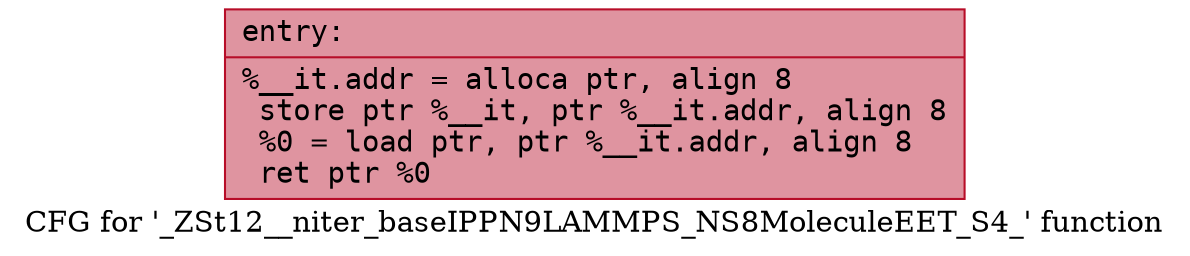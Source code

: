 digraph "CFG for '_ZSt12__niter_baseIPPN9LAMMPS_NS8MoleculeEET_S4_' function" {
	label="CFG for '_ZSt12__niter_baseIPPN9LAMMPS_NS8MoleculeEET_S4_' function";

	Node0x55aea934bd10 [shape=record,color="#b70d28ff", style=filled, fillcolor="#b70d2870" fontname="Courier",label="{entry:\l|  %__it.addr = alloca ptr, align 8\l  store ptr %__it, ptr %__it.addr, align 8\l  %0 = load ptr, ptr %__it.addr, align 8\l  ret ptr %0\l}"];
}

